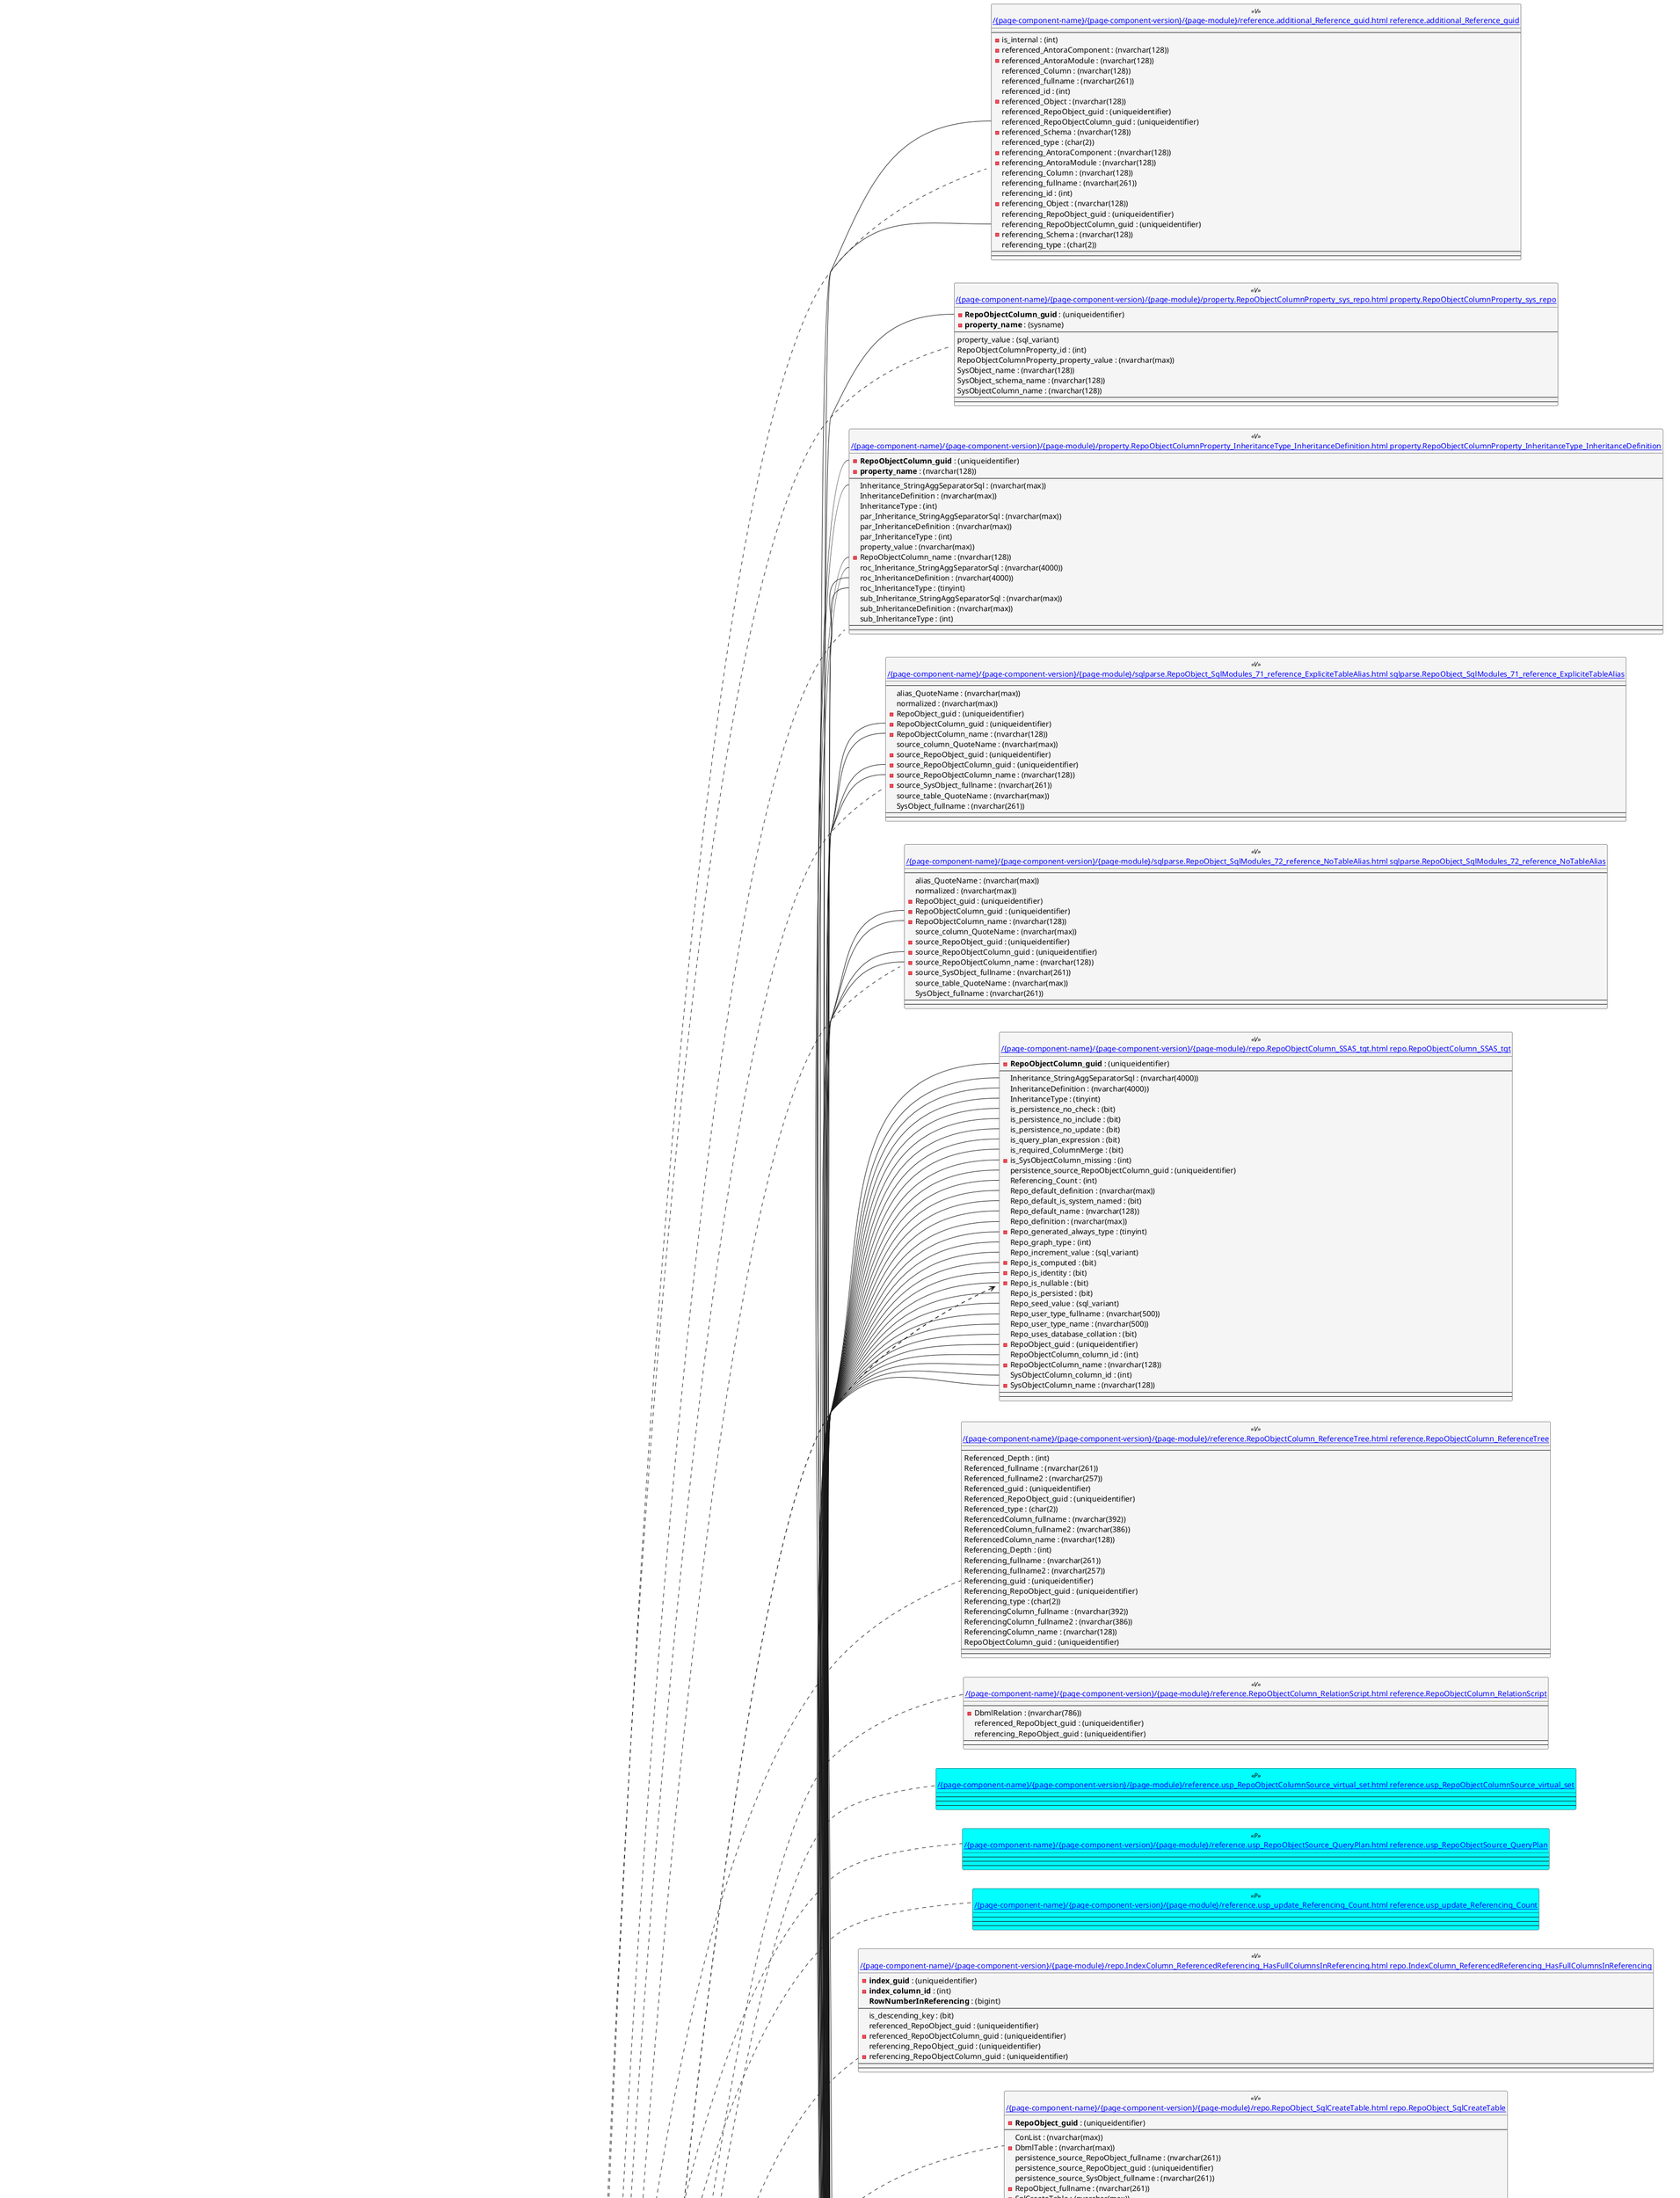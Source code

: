 @startuml
left to right direction
'top to bottom direction
hide circle
'avoide "." issues:
set namespaceSeparator none


skinparam class {
  BackgroundColor White
  BackgroundColor<<FN>> Yellow
  BackgroundColor<<FS>> Yellow
  BackgroundColor<<FT>> LightGray
  BackgroundColor<<IF>> Yellow
  BackgroundColor<<IS>> Yellow
  BackgroundColor<<P>> Aqua
  BackgroundColor<<PC>> Aqua
  BackgroundColor<<SN>> Yellow
  BackgroundColor<<SO>> SlateBlue
  BackgroundColor<<TF>> LightGray
  BackgroundColor<<TR>> Tomato
  BackgroundColor<<U>> White
  BackgroundColor<<V>> WhiteSmoke
  BackgroundColor<<X>> Aqua
}


entity "[[{site-url}/{page-component-name}/{page-component-version}/{page-module}/property.ExtendedProperty_Repo2Sys_level2_RepoObjectColumn.html property.ExtendedProperty_Repo2Sys_level2_RepoObjectColumn]]" as property.ExtendedProperty_Repo2Sys_level2_RepoObjectColumn << V >> {
  - **level0type** : (nvarchar(6))
  - **level0name** : (nvarchar(128))
  **level1type** : (varchar(9))
  - **level1name** : (nvarchar(128))
  - **level2type** : (nvarchar(6))
  - **level2name** : (nvarchar(128))
  - **property_name** : (nvarchar(128))
  --
  - parent_RepoObject_guid : (uniqueidentifier)
  - parent_RepoObject_type : (char(2))
  property_value : (nvarchar(4000))
  Repo_user_type_fullname : (nvarchar(128))
  - RepoObjectColumn_guid : (uniqueidentifier)
  --
  --
}

entity "[[{site-url}/{page-component-name}/{page-component-version}/{page-module}/property.RepoObjectColumnProperty_InheritanceType_InheritanceDefinition.html property.RepoObjectColumnProperty_InheritanceType_InheritanceDefinition]]" as property.RepoObjectColumnProperty_InheritanceType_InheritanceDefinition << V >> {
  - **RepoObjectColumn_guid** : (uniqueidentifier)
  - **property_name** : (nvarchar(128))
  --
  Inheritance_StringAggSeparatorSql : (nvarchar(max))
  InheritanceDefinition : (nvarchar(max))
  InheritanceType : (int)
  par_Inheritance_StringAggSeparatorSql : (nvarchar(max))
  par_InheritanceDefinition : (nvarchar(max))
  par_InheritanceType : (int)
  property_value : (nvarchar(max))
  - RepoObjectColumn_name : (nvarchar(128))
  roc_Inheritance_StringAggSeparatorSql : (nvarchar(4000))
  roc_InheritanceDefinition : (nvarchar(4000))
  roc_InheritanceType : (tinyint)
  sub_Inheritance_StringAggSeparatorSql : (nvarchar(max))
  sub_InheritanceDefinition : (nvarchar(max))
  sub_InheritanceType : (int)
  --
  --
}

entity "[[{site-url}/{page-component-name}/{page-component-version}/{page-module}/property.RepoObjectColumnProperty_sys_repo.html property.RepoObjectColumnProperty_sys_repo]]" as property.RepoObjectColumnProperty_sys_repo << V >> {
  - **RepoObjectColumn_guid** : (uniqueidentifier)
  - **property_name** : (sysname)
  --
  property_value : (sql_variant)
  RepoObjectColumnProperty_id : (int)
  RepoObjectColumnProperty_property_value : (nvarchar(max))
  SysObject_name : (nvarchar(128))
  SysObject_schema_name : (nvarchar(128))
  SysObjectColumn_name : (nvarchar(128))
  --
  --
}

entity "[[{site-url}/{page-component-name}/{page-component-version}/{page-module}/property.usp_RepoObjectColumnProperty_set.html property.usp_RepoObjectColumnProperty_set]]" as property.usp_RepoObjectColumnProperty_set << P >> {
  --
  --
  --
}

entity "[[{site-url}/{page-component-name}/{page-component-version}/{page-module}/reference.additional_Reference_guid.html reference.additional_Reference_guid]]" as reference.additional_Reference_guid << V >> {
  --
  - is_internal : (int)
  - referenced_AntoraComponent : (nvarchar(128))
  - referenced_AntoraModule : (nvarchar(128))
  referenced_Column : (nvarchar(128))
  referenced_fullname : (nvarchar(261))
  referenced_id : (int)
  - referenced_Object : (nvarchar(128))
  referenced_RepoObject_guid : (uniqueidentifier)
  referenced_RepoObjectColumn_guid : (uniqueidentifier)
  - referenced_Schema : (nvarchar(128))
  referenced_type : (char(2))
  - referencing_AntoraComponent : (nvarchar(128))
  - referencing_AntoraModule : (nvarchar(128))
  referencing_Column : (nvarchar(128))
  referencing_fullname : (nvarchar(261))
  referencing_id : (int)
  - referencing_Object : (nvarchar(128))
  referencing_RepoObject_guid : (uniqueidentifier)
  referencing_RepoObjectColumn_guid : (uniqueidentifier)
  - referencing_Schema : (nvarchar(128))
  referencing_type : (char(2))
  --
  --
}

entity "[[{site-url}/{page-component-name}/{page-component-version}/{page-module}/reference.RepoObjectColumn_reference_Persistence.html reference.RepoObjectColumn_reference_Persistence]]" as reference.RepoObjectColumn_reference_Persistence << V >> {
  **referencing_id** : (int)
  **referencing_minor_id** : (int)
  **referenced_id** : (int)
  **referenced_minor_id** : (int)
  --
  definition : (nvarchar(max))
  - InformationSource : (varchar(27))
  is_computed : (bit)
  is_referenced_object : (bit)
  is_referencing_object_equal_referenced_object : (bit)
  - referenced_column_name : (nvarchar(128))
  - referenced_entity_name : (nvarchar(128))
  referenced_node_id : (bigint)
  referenced_RepoObject_guid : (uniqueidentifier)
  - referenced_RepoObjectColumn_guid : (uniqueidentifier)
  - referenced_schema_name : (nvarchar(128))
  referenced_type : (char(2))
  - referencing_column_name : (nvarchar(128))
  - referencing_entity_name : (nvarchar(128))
  referencing_node_id : (bigint)
  - referencing_RepoObject_guid : (uniqueidentifier)
  - referencing_RepoObjectColumn_guid : (uniqueidentifier)
  - referencing_schema_name : (nvarchar(128))
  referencing_type : (char(2))
  --
  --
}

entity "[[{site-url}/{page-component-name}/{page-component-version}/{page-module}/reference.RepoObjectColumn_reference_SqlModules.html reference.RepoObjectColumn_reference_SqlModules]]" as reference.RepoObjectColumn_reference_SqlModules << V >> {
  **referencing_id** : (int)
  **referencing_minor_id** : (int)
  **referenced_id** : (int)
  **referenced_minor_id** : (int)
  --
  definition : (nvarchar(max))
  - InformationSource : (varchar(27))
  is_computed : (bit)
  is_referenced_object : (bit)
  is_referencing_object_equal_referenced_object : (bit)
  - referenced_column_name : (nvarchar(128))
  - referenced_entity_name : (nvarchar(128))
  referenced_node_id : (bigint)
  - referenced_RepoObject_guid : (uniqueidentifier)
  - referenced_RepoObjectColumn_guid : (uniqueidentifier)
  - referenced_schema_name : (nvarchar(128))
  referenced_type : (char(2))
  - referencing_column_name : (nvarchar(128))
  - referencing_entity_name : (nvarchar(128))
  referencing_node_id : (bigint)
  - referencing_RepoObject_guid : (uniqueidentifier)
  - referencing_RepoObjectColumn_guid : (uniqueidentifier)
  - referencing_schema_name : (nvarchar(128))
  referencing_type : (char(2))
  SysObject_fullname : (nvarchar(261))
  --
  --
}

entity "[[{site-url}/{page-component-name}/{page-component-version}/{page-module}/reference.RepoObjectColumn_ReferenceTree.html reference.RepoObjectColumn_ReferenceTree]]" as reference.RepoObjectColumn_ReferenceTree << V >> {
  --
  Referenced_Depth : (int)
  Referenced_fullname : (nvarchar(261))
  Referenced_fullname2 : (nvarchar(257))
  Referenced_guid : (uniqueidentifier)
  Referenced_RepoObject_guid : (uniqueidentifier)
  Referenced_type : (char(2))
  ReferencedColumn_fullname : (nvarchar(392))
  ReferencedColumn_fullname2 : (nvarchar(386))
  ReferencedColumn_name : (nvarchar(128))
  Referencing_Depth : (int)
  Referencing_fullname : (nvarchar(261))
  Referencing_fullname2 : (nvarchar(257))
  Referencing_guid : (uniqueidentifier)
  Referencing_RepoObject_guid : (uniqueidentifier)
  Referencing_type : (char(2))
  ReferencingColumn_fullname : (nvarchar(392))
  ReferencingColumn_fullname2 : (nvarchar(386))
  ReferencingColumn_name : (nvarchar(128))
  RepoObjectColumn_guid : (uniqueidentifier)
  --
  --
}

entity "[[{site-url}/{page-component-name}/{page-component-version}/{page-module}/reference.RepoObjectColumn_RelationScript.html reference.RepoObjectColumn_RelationScript]]" as reference.RepoObjectColumn_RelationScript << V >> {
  --
  - DbmlRelation : (nvarchar(786))
  referenced_RepoObject_guid : (uniqueidentifier)
  referencing_RepoObject_guid : (uniqueidentifier)
  --
  --
}

entity "[[{site-url}/{page-component-name}/{page-component-version}/{page-module}/reference.usp_RepoObjectColumnSource_virtual_set.html reference.usp_RepoObjectColumnSource_virtual_set]]" as reference.usp_RepoObjectColumnSource_virtual_set << P >> {
  --
  --
  --
}

entity "[[{site-url}/{page-component-name}/{page-component-version}/{page-module}/reference.usp_RepoObjectSource_QueryPlan.html reference.usp_RepoObjectSource_QueryPlan]]" as reference.usp_RepoObjectSource_QueryPlan << P >> {
  --
  --
  --
}

entity "[[{site-url}/{page-component-name}/{page-component-version}/{page-module}/reference.usp_update_Referencing_Count.html reference.usp_update_Referencing_Count]]" as reference.usp_update_Referencing_Count << P >> {
  --
  --
  --
}

entity "[[{site-url}/{page-component-name}/{page-component-version}/{page-module}/repo.check_IndexColumn_virtual_referenced_setpoint.html repo.check_IndexColumn_virtual_referenced_setpoint]]" as repo.check_IndexColumn_virtual_referenced_setpoint << V >> {
  - **index_guid** : (uniqueidentifier)
  - **index_column_id** : (int)
  --
  referenced_index_guid : (uniqueidentifier)
  referenced_RepoObject_guid : (uniqueidentifier)
  referenced_RepoObjectColumn_guid : (uniqueidentifier)
  referencing_RepoObject_guid : (uniqueidentifier)
  referencing_RepoObjectColumn_guid : (uniqueidentifier)
  RepoObject_guid_s : (uniqueidentifier)
  RepoObject_guid_t : (uniqueidentifier)
  RepoObjectColumn_guid_t : (uniqueidentifier)
  SysObject_fullname_s : (nvarchar(261))
  SysObject_fullname_t : (nvarchar(261))
  SysObjectColumn_name_s : (nvarchar(128))
  SysObjectColumn_name_t : (nvarchar(128))
  --
  --
}

entity "[[{site-url}/{page-component-name}/{page-component-version}/{page-module}/repo.IndexColumn_ReferencedReferencing_HasFullColumnsInReferencing.html repo.IndexColumn_ReferencedReferencing_HasFullColumnsInReferencing]]" as repo.IndexColumn_ReferencedReferencing_HasFullColumnsInReferencing << V >> {
  - **index_guid** : (uniqueidentifier)
  - **index_column_id** : (int)
  **RowNumberInReferencing** : (bigint)
  --
  is_descending_key : (bit)
  referenced_RepoObject_guid : (uniqueidentifier)
  - referenced_RepoObjectColumn_guid : (uniqueidentifier)
  referencing_RepoObject_guid : (uniqueidentifier)
  - referencing_RepoObjectColumn_guid : (uniqueidentifier)
  --
  --
}

entity "[[{site-url}/{page-component-name}/{page-component-version}/{page-module}/repo.IndexColumn_ReferencedReferencing_HasFullColumnsInReferencing_check.html repo.IndexColumn_ReferencedReferencing_HasFullColumnsInReferencing_check]]" as repo.IndexColumn_ReferencedReferencing_HasFullColumnsInReferencing_check << V >> {
  --
  - index_column_id : (int)
  index_guid : (uniqueidentifier)
  IndexPatternColumnDatatype : (nvarchar(4000))
  IndexPatternColumnName : (nvarchar(4000))
  IndexSemanticGroup : (nvarchar(512))
  is_descending_key : (bit)
  referenced_RepoObject_fullname : (nvarchar(261))
  referenced_RepoObject_guid : (uniqueidentifier)
  referenced_RepoObjectColumn_guid : (uniqueidentifier)
  referenced_RepoObjectColumn_name : (nvarchar(128))
  referencing_RepoObject_fullname : (nvarchar(261))
  referencing_RepoObject_guid : (uniqueidentifier)
  referencing_RepoObjectColumn_guid : (uniqueidentifier)
  referencing_RepoObjectColumn_name : (nvarchar(128))
  RowNumberInReferencing : (bigint)
  --
  --
}

entity "[[{site-url}/{page-component-name}/{page-component-version}/{page-module}/repo.IndexColumn_ssas_gross.html repo.IndexColumn_ssas_gross]]" as repo.IndexColumn_ssas_gross << V >> {
  --
  column_user_type_fullname : (nvarchar(128))
  - index_column_id : (int)
  - index_guid : (uniqueidentifier)
  - index_name : (nvarchar(450))
  is_descending_key : (bit)
  - is_index_primary_key : (bit)
  is_index_real : (bit)
  - is_index_unique : (bit)
  - Object_column_name : (nvarchar(128))
  parent_Object_fullname : (nvarchar(261))
  parent_Object_name : (nvarchar(128))
  - parent_RepoObject_guid : (uniqueidentifier)
  parent_schema_name : (nvarchar(128))
  - RepoObjectColumn_guid : (uniqueidentifier)
  --
  --
}

entity "[[{site-url}/{page-component-name}/{page-component-version}/{page-module}/repo.IndexColumn_virtual_gross.html repo.IndexColumn_virtual_gross]]" as repo.IndexColumn_virtual_gross << V >> {
  - **index_column_id** : (int)
  --
  column_user_type_fullname : (nvarchar(128))
  - index_guid : (uniqueidentifier)
  index_name : (nvarchar(128))
  - is_descending_key : (bit)
  - is_index_primary_key : (bit)
  is_index_real : (bit)
  - is_index_unique : (bit)
  - Object_column_name : (nvarchar(128))
  parent_Object_fullname : (nvarchar(261))
  parent_Object_name : (nvarchar(128))
  - parent_RepoObject_guid : (uniqueidentifier)
  parent_schema_name : (nvarchar(128))
  - RepoObjectColumn_guid : (uniqueidentifier)
  --
  --
}

entity "[[{site-url}/{page-component-name}/{page-component-version}/{page-module}/repo.RepoObject_persistence_column.html repo.RepoObject_persistence_column]]" as repo.RepoObject_persistence_column << V >> {
  - **target_RepoObject_guid** : (uniqueidentifier)
  **RepoObjectColumn_guid_s** : (uniqueidentifier)
  --
  - has_history : (bit)
  - has_history_columns : (bit)
  history_schema_name : (nvarchar(128))
  history_table_name : (nvarchar(128))
  is_persistence : (bit)
  - is_persistence_check_for_empty_source : (bit)
  - is_persistence_delete_changed : (bit)
  - is_persistence_delete_missing : (bit)
  - is_persistence_insert : (bit)
  - is_persistence_truncate : (bit)
  - is_persistence_update_changed : (bit)
  is_repo_managed_t : (bit)
  - RepoObject_name_t : (nvarchar(128))
  - RepoObject_schema_name_t : (nvarchar(128))
  - RepoObject_type_t : (char(2))
  RepoObjectColumn_name_t : (nvarchar(128))
  source_RepoObject_guid : (uniqueidentifier)
  SysObject_name_s : (nvarchar(128))
  SysObject_schema_name_s : (nvarchar(128))
  SysObject_type_s : (char(2))
  SysObjectColumn_name_s : (nvarchar(128))
  --
  --
}

entity "[[{site-url}/{page-component-name}/{page-component-version}/{page-module}/repo.RepoObject_SqlCreateTable.html repo.RepoObject_SqlCreateTable]]" as repo.RepoObject_SqlCreateTable << V >> {
  - **RepoObject_guid** : (uniqueidentifier)
  --
  ConList : (nvarchar(max))
  - DbmlTable : (nvarchar(max))
  persistence_source_RepoObject_fullname : (nvarchar(261))
  persistence_source_RepoObject_guid : (uniqueidentifier)
  persistence_source_SysObject_fullname : (nvarchar(261))
  - RepoObject_fullname : (nvarchar(261))
  - SqlCreateTable : (nvarchar(max))
  --
  --
}

entity "[[{site-url}/{page-component-name}/{page-component-version}/{page-module}/repo.RepoObjectColumn.html repo.RepoObjectColumn]]" as repo.RepoObjectColumn << U >> {
  - **RepoObjectColumn_guid** : (uniqueidentifier)
  --
  Inheritance_StringAggSeparatorSql : (nvarchar(4000))
  InheritanceDefinition : (nvarchar(4000))
  InheritanceType : (tinyint)
  is_persistence_no_check : (bit)
  is_persistence_no_include : (bit)
  is_persistence_no_update : (bit)
  is_query_plan_expression : (bit)
  is_required_ColumnMerge : (bit)
  is_SysObjectColumn_missing : (bit)
  persistence_source_RepoObjectColumn_guid : (uniqueidentifier)
  Referencing_Count : (int)
  Repo_default_definition : (nvarchar(max))
  Repo_default_is_system_named : (bit)
  Repo_default_name : (nvarchar(128))
  Repo_definition : (nvarchar(max))
  - Repo_generated_always_type : (tinyint)
  Repo_graph_type : (int)
  Repo_increment_value : (sql_variant)
  - Repo_is_computed : (bit)
  - Repo_is_identity : (bit)
  Repo_is_nullable : (bit)
  Repo_is_persisted : (bit)
  Repo_seed_value : (sql_variant)
  Repo_user_type_fullname : (nvarchar(128))
  Repo_user_type_name : (nvarchar(128))
  Repo_uses_database_collation : (bit)
  - RepoObject_guid : (uniqueidentifier)
  RepoObjectColumn_column_id : (int)
  - RepoObjectColumn_name : (nvarchar(128))
  SysObjectColumn_column_id : (int)
  - SysObjectColumn_name : (nvarchar(128))
  # Column_name : (nvarchar(128))
  ~ has_different_sys_names : (bit)
  # is_RepoObjectColumn_name_uniqueidentifier : (int)
  # is_SysObjectColumn_name_uniqueidentifier : (int)
  --
  --
}

entity "[[{site-url}/{page-component-name}/{page-component-version}/{page-module}/repo.RepoObjectColumn_gross.html repo.RepoObjectColumn_gross]]" as repo.RepoObjectColumn_gross << V >> {
  - **RepoObjectColumn_guid** : (uniqueidentifier)
  --
  - Column_name : (nvarchar(128))
  Description : (nvarchar(max))
  has_different_sys_names : (bit)
  has_get_referenced_issue : (bit)
  Inheritance_StringAggSeparatorSql : (nvarchar(4000))
  InheritanceDefinition : (nvarchar(4000))
  InheritanceType : (tinyint)
  is_persistence_no_check : (bit)
  is_persistence_no_include : (bit)
  is_persistence_no_update : (bit)
  is_query_plan_expression : (bit)
  is_repo_managed : (bit)
  - is_RepoObject_name_uniqueidentifier : (int)
  - is_RepoObjectColumn_name_uniqueidentifier : (int)
  is_required_ColumnMerge : (bit)
  - is_ssas : (bit)
  is_SysObject_missing : (bit)
  - is_SysObject_name_uniqueidentifier : (int)
  is_SysObjectColumn_missing : (bit)
  - is_SysObjectColumn_name_uniqueidentifier : (int)
  - modify_dt : (datetime)
  node_id : (bigint)
  persistence_source_RepoObject_guid : (uniqueidentifier)
  persistence_source_RepoObjectColumn_guid : (uniqueidentifier)
  pk_index_guid : (uniqueidentifier)
  Property_ms_description : (nvarchar(4000))
  Referencing_Count : (int)
  Repo_default_definition : (nvarchar(max))
  Repo_default_is_system_named : (bit)
  Repo_default_name : (nvarchar(128))
  Repo_definition : (nvarchar(max))
  - Repo_generated_always_type : (tinyint)
  Repo_graph_type : (int)
  Repo_increment_value : (sql_variant)
  - Repo_is_computed : (bit)
  - Repo_is_identity : (bit)
  Repo_is_nullable : (bit)
  Repo_is_persisted : (bit)
  Repo_seed_value : (sql_variant)
  Repo_user_type_fullname : (nvarchar(128))
  Repo_user_type_name : (nvarchar(128))
  Repo_uses_database_collation : (bit)
  - RepoObject_fullname : (nvarchar(261))
  - RepoObject_fullname2 : (nvarchar(257))
  - RepoObject_guid : (uniqueidentifier)
  - RepoObject_name : (nvarchar(128))
  RepoObject_Referencing_Count : (int)
  - RepoObject_schema_name : (nvarchar(128))
  - RepoObject_type : (char(2))
  RepoObjectColumn_column_id : (int)
  - RepoObjectColumn_fullname : (nvarchar(520))
  - RepoObjectColumn_fullname2 : (nvarchar(386))
  - RepoObjectColumn_name : (nvarchar(128))
  - SysObject_fullname : (nvarchar(261))
  - SysObject_fullname2 : (nvarchar(257))
  SysObject_id : (int)
  SysObject_modify_date : (datetime)
  - SysObject_name : (nvarchar(128))
  - SysObject_parent_object_id : (int)
  - SysObject_schema_name : (nvarchar(128))
  SysObject_type : (char(2))
  SysObjectColumn_column_id : (int)
  - SysObjectColumn_name : (nvarchar(128))
  tabcol_Description : (nvarchar(max))
  tabcol_DisplayFolder : (nvarchar(500))
  tabcol_Expression : (nvarchar(max))
  tabcol_FormatString : (nvarchar(500))
  - tabcol_IsHidden : (bit)
  - tabcol_IsKey : (bit)
  - tabcol_IsUnique : (bit)
  tabcol_SummarizeBy : (nvarchar(500))
  tabcol_Type : (nvarchar(500))
  --
  --
}

entity "[[{site-url}/{page-component-name}/{page-component-version}/{page-module}/repo.RepoObjectColumn_gross2.html repo.RepoObjectColumn_gross2]]" as repo.RepoObjectColumn_gross2 << V >> {
  --
  AntoraReferencedColumnList : (nvarchar(max))
  AntoraReferencingColumnList : (nvarchar(max))
  - Column_name : (nvarchar(128))
  Description : (nvarchar(max))
  has_different_sys_names : (bit)
  has_get_referenced_issue : (bit)
  index_column_id : (int)
  index_name : (nvarchar(450))
  Inheritance_StringAggSeparatorSql : (nvarchar(4000))
  InheritanceDefinition : (nvarchar(4000))
  InheritanceType : (tinyint)
  is_index_primary_key : (bit)
  is_persistence_no_check : (bit)
  is_persistence_no_include : (bit)
  is_persistence_no_update : (bit)
  is_query_plan_expression : (bit)
  is_repo_managed : (bit)
  - is_RepoObject_name_uniqueidentifier : (int)
  - is_RepoObjectColumn_name_uniqueidentifier : (int)
  is_required_ColumnMerge : (bit)
  - is_ssas : (bit)
  is_SysObject_missing : (bit)
  - is_SysObject_name_uniqueidentifier : (int)
  is_SysObjectColumn_missing : (bit)
  - is_SysObjectColumn_name_uniqueidentifier : (int)
  isAnyIndexColumn : (int)
  - modify_dt : (datetime)
  node_id : (bigint)
  persistence_source_RepoObject_guid : (uniqueidentifier)
  persistence_source_RepoObject_guid_via_Column : (uniqueidentifier)
  persistence_source_RepoObjectColumn_guid : (uniqueidentifier)
  pk_index_guid : (uniqueidentifier)
  Property_ms_description : (nvarchar(4000))
  Referencing_Count : (int)
  Repo_default_definition : (nvarchar(max))
  Repo_default_is_system_named : (bit)
  Repo_default_name : (nvarchar(128))
  Repo_definition : (nvarchar(max))
  - Repo_generated_always_type : (tinyint)
  Repo_graph_type : (int)
  Repo_increment_value : (sql_variant)
  - Repo_is_computed : (bit)
  - Repo_is_identity : (bit)
  Repo_is_nullable : (bit)
  Repo_is_persisted : (bit)
  Repo_seed_value : (sql_variant)
  Repo_user_type_fullname : (nvarchar(128))
  Repo_user_type_name : (nvarchar(128))
  Repo_uses_database_collation : (bit)
  - RepoObject_fullname : (nvarchar(261))
  - RepoObject_fullname2 : (nvarchar(257))
  - RepoObject_guid : (uniqueidentifier)
  - RepoObject_name : (nvarchar(128))
  RepoObject_Referencing_Count : (int)
  - RepoObject_schema_name : (nvarchar(128))
  - RepoObject_type : (char(2))
  RepoObjectColumn_column_id : (int)
  - RepoObjectColumn_fullname : (nvarchar(520))
  - RepoObjectColumn_fullname2 : (nvarchar(386))
  - RepoObjectColumn_guid : (uniqueidentifier)
  - RepoObjectColumn_name : (nvarchar(128))
  - SysObject_fullname : (nvarchar(261))
  - SysObject_fullname2 : (nvarchar(257))
  SysObject_id : (int)
  SysObject_modify_date : (datetime)
  - SysObject_name : (nvarchar(128))
  - SysObject_parent_object_id : (int)
  - SysObject_schema_name : (nvarchar(128))
  SysObject_type : (char(2))
  SysObjectColumn_column_id : (int)
  - SysObjectColumn_name : (nvarchar(128))
  tabcol_Description : (nvarchar(max))
  tabcol_DisplayFolder : (nvarchar(500))
  tabcol_Expression : (nvarchar(max))
  tabcol_FormatString : (nvarchar(500))
  - tabcol_IsHidden : (bit)
  - tabcol_IsKey : (bit)
  - tabcol_IsUnique : (bit)
  tabcol_SummarizeBy : (nvarchar(500))
  tabcol_Type : (nvarchar(500))
  --
  --
}

entity "[[{site-url}/{page-component-name}/{page-component-version}/{page-module}/repo.RepoObjectColumn_MissingSource_TypeV.html repo.RepoObjectColumn_MissingSource_TypeV]]" as repo.RepoObjectColumn_MissingSource_TypeV << V >> {
  - **RepoObjectColumn_guid** : (uniqueidentifier)
  --
  has_different_sys_names : (bit)
  is_query_plan_expression : (bit)
  - is_RepoObjectColumn_name_uniqueidentifier : (int)
  is_SysObjectColumn_missing : (bit)
  - is_SysObjectColumn_name_uniqueidentifier : (int)
  persistence_source_RepoObjectColumn_guid : (uniqueidentifier)
  Referencing_Count : (int)
  Repo_default_definition : (nvarchar(max))
  Repo_default_is_system_named : (bit)
  Repo_default_name : (nvarchar(128))
  Repo_definition : (nvarchar(max))
  - Repo_generated_always_type : (tinyint)
  Repo_graph_type : (int)
  Repo_increment_value : (sql_variant)
  - Repo_is_computed : (bit)
  - Repo_is_identity : (bit)
  Repo_is_nullable : (bit)
  Repo_is_persisted : (bit)
  Repo_seed_value : (sql_variant)
  Repo_user_type_fullname : (nvarchar(128))
  Repo_user_type_name : (nvarchar(128))
  Repo_uses_database_collation : (bit)
  - RepoObject_fullname : (nvarchar(261))
  - RepoObject_guid : (uniqueidentifier)
  - RepoObjectColumn_name : (nvarchar(128))
  - SysObject_fullname : (nvarchar(261))
  SysObjectColumn_column_id : (int)
  - SysObjectColumn_name : (nvarchar(128))
  --
  --
}

entity "[[{site-url}/{page-component-name}/{page-component-version}/{page-module}/repo.RepoObjectColumn_RequiredRepoObjectColumnMerge.html repo.RepoObjectColumn_RequiredRepoObjectColumnMerge]]" as repo.RepoObjectColumn_RequiredRepoObjectColumnMerge << V >> {
  --
  - is_RepoObjectColumn_name_uniqueidentifier : (int)
  - is_SysObjectColumn_name_uniqueidentifier : (int)
  persistence_source_RepoObjectColumn_guid : (uniqueidentifier)
  - RepoObject_guid : (uniqueidentifier)
  - RepoObjectColumn_guid : (uniqueidentifier)
  - RepoObjectColumn_name : (nvarchar(128))
  roc2_persistence_source_RepoObjectColumn_guid : (uniqueidentifier)
  - roc2_RepoObjectColumn_guid : (uniqueidentifier)
  - roc2_RepoObjectColumn_name : (nvarchar(128))
  - roc2_SysObjectColumn_name : (nvarchar(128))
  - SysObjectColumn_name : (nvarchar(128))
  --
  --
}

entity "[[{site-url}/{page-component-name}/{page-component-version}/{page-module}/repo.RepoObjectColumn_SSAS_tgt.html repo.RepoObjectColumn_SSAS_tgt]]" as repo.RepoObjectColumn_SSAS_tgt << V >> {
  - **RepoObjectColumn_guid** : (uniqueidentifier)
  --
  Inheritance_StringAggSeparatorSql : (nvarchar(4000))
  InheritanceDefinition : (nvarchar(4000))
  InheritanceType : (tinyint)
  is_persistence_no_check : (bit)
  is_persistence_no_include : (bit)
  is_persistence_no_update : (bit)
  is_query_plan_expression : (bit)
  is_required_ColumnMerge : (bit)
  - is_SysObjectColumn_missing : (int)
  persistence_source_RepoObjectColumn_guid : (uniqueidentifier)
  Referencing_Count : (int)
  Repo_default_definition : (nvarchar(max))
  Repo_default_is_system_named : (bit)
  Repo_default_name : (nvarchar(128))
  Repo_definition : (nvarchar(max))
  - Repo_generated_always_type : (tinyint)
  Repo_graph_type : (int)
  Repo_increment_value : (sql_variant)
  - Repo_is_computed : (bit)
  - Repo_is_identity : (bit)
  - Repo_is_nullable : (bit)
  Repo_is_persisted : (bit)
  Repo_seed_value : (sql_variant)
  Repo_user_type_fullname : (nvarchar(500))
  Repo_user_type_name : (nvarchar(500))
  Repo_uses_database_collation : (bit)
  - RepoObject_guid : (uniqueidentifier)
  RepoObjectColumn_column_id : (int)
  - RepoObjectColumn_name : (nvarchar(128))
  SysObjectColumn_column_id : (int)
  - SysObjectColumn_name : (nvarchar(128))
  --
  --
}

entity "[[{site-url}/{page-component-name}/{page-component-version}/{page-module}/repo.SysColumn_RepoObjectColumn_via_guid.html repo.SysColumn_RepoObjectColumn_via_guid]]" as repo.SysColumn_RepoObjectColumn_via_guid << V >> {
  --
  default_definition : (nvarchar(max))
  default_is_system_named : (bit)
  default_name : (sysname)
  definition : (nvarchar(max))
  generated_always_type : (tinyint)
  graph_type : (int)
  has_different_sys_names : (bit)
  increment_value : (sql_variant)
  - is_computed : (bit)
  - is_identity : (bit)
  is_nullable : (bit)
  is_persisted : (bit)
  is_query_plan_expression : (bit)
  is_repo_managed : (bit)
  is_RepoObjectColumn_name_uniqueidentifier : (int)
  is_SysObjectColumn_missing : (bit)
  is_SysObjectColumn_name_uniqueidentifier : (int)
  persistence_source_RepoObjectColumn_guid : (uniqueidentifier)
  Referencing_Count : (int)
  Repo_default_definition : (nvarchar(max))
  Repo_default_is_system_named : (bit)
  Repo_default_name : (nvarchar(128))
  Repo_definition : (nvarchar(max))
  Repo_generated_always_type : (tinyint)
  Repo_graph_type : (int)
  Repo_increment_value : (sql_variant)
  Repo_is_computed : (bit)
  Repo_is_identity : (bit)
  Repo_is_nullable : (bit)
  Repo_is_persisted : (bit)
  Repo_seed_value : (sql_variant)
  Repo_user_type_fullname : (nvarchar(128))
  Repo_user_type_name : (nvarchar(128))
  Repo_uses_database_collation : (bit)
  RepoObject_fullname : (nvarchar(261))
  RepoObject_guid : (uniqueidentifier)
  RepoObjectColumn_guid : (uniqueidentifier)
  RepoObjectColumn_name : (nvarchar(128))
  RowNumberOverName : (bigint)
  seed_value : (sql_variant)
  - SysObject_column_id : (int)
  SysObject_column_name : (sysname)
  SysObject_fullname : (nvarchar(261))
  - SysObject_id : (int)
  SysObject_name : (nvarchar(128))
  SysObject_RepoObject_guid : (uniqueidentifier)
  SysObject_RepoObjectColumn_guid : (uniqueidentifier)
  SysObject_schema_name : (nvarchar(128))
  SysObject_type : (char(2))
  SysObjectColumn_column_id : (int)
  SysObjectColumn_name : (nvarchar(128))
  user_type_fullname : (nvarchar(182))
  user_type_name : (sysname)
  uses_database_collation : (bit)
  --
  --
}

entity "[[{site-url}/{page-component-name}/{page-component-version}/{page-module}/repo.SysColumn_RepoObjectColumn_via_name.html repo.SysColumn_RepoObjectColumn_via_name]]" as repo.SysColumn_RepoObjectColumn_via_name << V >> {
  --
  default_definition : (nvarchar(max))
  default_is_system_named : (bit)
  default_name : (sysname)
  definition : (nvarchar(max))
  generated_always_type : (tinyint)
  graph_type : (int)
  has_different_sys_names : (bit)
  increment_value : (sql_variant)
  - is_computed : (bit)
  - is_identity : (bit)
  is_nullable : (bit)
  is_persisted : (bit)
  is_query_plan_expression : (bit)
  is_repo_managed : (bit)
  is_RepoObjectColumn_name_uniqueidentifier : (int)
  is_SysObjectColumn_missing : (bit)
  is_SysObjectColumn_name_uniqueidentifier : (int)
  persistence_source_RepoObjectColumn_guid : (uniqueidentifier)
  Referencing_Count : (int)
  Repo_default_definition : (nvarchar(max))
  Repo_default_is_system_named : (bit)
  Repo_default_name : (nvarchar(128))
  Repo_definition : (nvarchar(max))
  Repo_generated_always_type : (tinyint)
  Repo_graph_type : (int)
  Repo_increment_value : (sql_variant)
  Repo_is_computed : (bit)
  Repo_is_identity : (bit)
  Repo_is_nullable : (bit)
  Repo_is_persisted : (bit)
  Repo_seed_value : (sql_variant)
  Repo_user_type_fullname : (nvarchar(128))
  Repo_user_type_name : (nvarchar(128))
  Repo_uses_database_collation : (bit)
  RepoObject_fullname : (nvarchar(261))
  RepoObject_guid : (uniqueidentifier)
  RepoObjectColumn_guid : (uniqueidentifier)
  RepoObjectColumn_name : (nvarchar(128))
  RowNumberOverName : (bigint)
  seed_value : (sql_variant)
  - SysObject_column_id : (int)
  SysObject_column_name : (sysname)
  SysObject_fullname : (nvarchar(261))
  - SysObject_id : (int)
  SysObject_name : (nvarchar(128))
  SysObject_RepoObject_guid : (uniqueidentifier)
  SysObject_RepoObjectColumn_guid : (uniqueidentifier)
  SysObject_schema_name : (nvarchar(128))
  SysObject_type : (char(2))
  SysObjectColumn_column_id : (int)
  SysObjectColumn_name : (nvarchar(128))
  user_type_fullname : (nvarchar(182))
  user_type_name : (sysname)
  uses_database_collation : (bit)
  --
  --
}

entity "[[{site-url}/{page-component-name}/{page-component-version}/{page-module}/repo.usp_Index_virtual_set.html repo.usp_Index_virtual_set]]" as repo.usp_Index_virtual_set << P >> {
  --
  --
  --
}

entity "[[{site-url}/{page-component-name}/{page-component-version}/{page-module}/repo.usp_sync_guid_RepoObjectColumn.html repo.usp_sync_guid_RepoObjectColumn]]" as repo.usp_sync_guid_RepoObjectColumn << P >> {
  --
  --
  --
}

entity "[[{site-url}/{page-component-name}/{page-component-version}/{page-module}/repo.usp_update_Referencing_Count.html repo.usp_update_Referencing_Count]]" as repo.usp_update_Referencing_Count << P >> {
  --
  --
  --
}

entity "[[{site-url}/{page-component-name}/{page-component-version}/{page-module}/sqlparse.RepoObject_SqlModules_71_reference_ExpliciteTableAlias.html sqlparse.RepoObject_SqlModules_71_reference_ExpliciteTableAlias]]" as sqlparse.RepoObject_SqlModules_71_reference_ExpliciteTableAlias << V >> {
  --
  alias_QuoteName : (nvarchar(max))
  normalized : (nvarchar(max))
  - RepoObject_guid : (uniqueidentifier)
  - RepoObjectColumn_guid : (uniqueidentifier)
  - RepoObjectColumn_name : (nvarchar(128))
  source_column_QuoteName : (nvarchar(max))
  - source_RepoObject_guid : (uniqueidentifier)
  - source_RepoObjectColumn_guid : (uniqueidentifier)
  - source_RepoObjectColumn_name : (nvarchar(128))
  - source_SysObject_fullname : (nvarchar(261))
  source_table_QuoteName : (nvarchar(max))
  SysObject_fullname : (nvarchar(261))
  --
  --
}

entity "[[{site-url}/{page-component-name}/{page-component-version}/{page-module}/sqlparse.RepoObject_SqlModules_72_reference_NoTableAlias.html sqlparse.RepoObject_SqlModules_72_reference_NoTableAlias]]" as sqlparse.RepoObject_SqlModules_72_reference_NoTableAlias << V >> {
  --
  alias_QuoteName : (nvarchar(max))
  normalized : (nvarchar(max))
  - RepoObject_guid : (uniqueidentifier)
  - RepoObjectColumn_guid : (uniqueidentifier)
  - RepoObjectColumn_name : (nvarchar(128))
  source_column_QuoteName : (nvarchar(max))
  - source_RepoObject_guid : (uniqueidentifier)
  - source_RepoObjectColumn_guid : (uniqueidentifier)
  - source_RepoObjectColumn_name : (nvarchar(128))
  - source_SysObject_fullname : (nvarchar(261))
  source_table_QuoteName : (nvarchar(max))
  SysObject_fullname : (nvarchar(261))
  --
  --
}

repo.RepoObjectColumn <.. reference.RepoObjectColumn_reference_Persistence
repo.RepoObjectColumn <.. repo.IndexColumn_virtual_gross
repo.RepoObjectColumn <.. property.RepoObjectColumnProperty_sys_repo
repo.RepoObjectColumn <.. repo.RepoObject_persistence_column
repo.RepoObjectColumn <.. repo.SysColumn_RepoObjectColumn_via_guid
repo.RepoObjectColumn <.. repo.SysColumn_RepoObjectColumn_via_name
repo.RepoObjectColumn <.. repo.RepoObjectColumn_gross
repo.RepoObjectColumn <.. repo.RepoObject_SqlCreateTable
repo.RepoObjectColumn <.. repo.IndexColumn_ReferencedReferencing_HasFullColumnsInReferencing
repo.RepoObjectColumn <.. repo.RepoObjectColumn_MissingSource_TypeV
repo.RepoObjectColumn <.. repo.check_IndexColumn_virtual_referenced_setpoint
repo.RepoObjectColumn <.. reference.usp_RepoObjectSource_QueryPlan
repo.RepoObjectColumn <.. reference.usp_update_Referencing_Count
repo.RepoObjectColumn <.. repo.IndexColumn_ssas_gross
repo.RepoObjectColumn <.. repo.RepoObjectColumn_gross2
repo.RepoObjectColumn <.. repo.usp_Index_virtual_set
repo.RepoObjectColumn <.. repo.usp_sync_guid_RepoObjectColumn
repo.RepoObjectColumn <.. sqlparse.RepoObject_SqlModules_71_reference_ExpliciteTableAlias
repo.RepoObjectColumn <.. sqlparse.RepoObject_SqlModules_72_reference_NoTableAlias
repo.RepoObjectColumn <.. reference.RepoObjectColumn_reference_SqlModules
repo.RepoObjectColumn <.. property.ExtendedProperty_Repo2Sys_level2_RepoObjectColumn
repo.RepoObjectColumn <.. property.RepoObjectColumnProperty_InheritanceType_InheritanceDefinition
repo.RepoObjectColumn <.. reference.RepoObjectColumn_RelationScript
repo.RepoObjectColumn <.. reference.RepoObjectColumn_ReferenceTree
repo.RepoObjectColumn <.. repo.RepoObjectColumn_RequiredRepoObjectColumnMerge
repo.RepoObjectColumn <.. property.usp_RepoObjectColumnProperty_set
repo.RepoObjectColumn <.. repo.usp_update_Referencing_Count
repo.RepoObjectColumn <.. reference.usp_RepoObjectColumnSource_virtual_set
repo.RepoObjectColumn <.. repo.IndexColumn_ReferencedReferencing_HasFullColumnsInReferencing_check
repo.RepoObjectColumn <.. reference.additional_Reference_guid
repo.RepoObjectColumn <.. repo.RepoObjectColumn_SSAS_tgt
repo.RepoObjectColumn_SSAS_tgt <.. repo.RepoObjectColumn
repo.RepoObjectColumn::Column_name <-- repo.RepoObjectColumn_gross::Column_name
repo.RepoObjectColumn::has_different_sys_names <-- repo.SysColumn_RepoObjectColumn_via_guid::has_different_sys_names
repo.RepoObjectColumn::has_different_sys_names <-- repo.SysColumn_RepoObjectColumn_via_name::has_different_sys_names
repo.RepoObjectColumn::has_different_sys_names <-- repo.RepoObjectColumn_gross::has_different_sys_names
repo.RepoObjectColumn::has_different_sys_names <-- repo.RepoObjectColumn_MissingSource_TypeV::has_different_sys_names
repo.RepoObjectColumn::Inheritance_StringAggSeparatorSql <-- repo.RepoObjectColumn_gross::Inheritance_StringAggSeparatorSql
repo.RepoObjectColumn::Inheritance_StringAggSeparatorSql <-- property.RepoObjectColumnProperty_InheritanceType_InheritanceDefinition::Inheritance_StringAggSeparatorSql
repo.RepoObjectColumn::Inheritance_StringAggSeparatorSql <-- property.RepoObjectColumnProperty_InheritanceType_InheritanceDefinition::roc_Inheritance_StringAggSeparatorSql
repo.RepoObjectColumn::Inheritance_StringAggSeparatorSql <-- repo.RepoObjectColumn_SSAS_tgt::Inheritance_StringAggSeparatorSql
repo.RepoObjectColumn::InheritanceDefinition <-- repo.RepoObjectColumn_gross::InheritanceDefinition
repo.RepoObjectColumn::InheritanceDefinition <-- property.RepoObjectColumnProperty_InheritanceType_InheritanceDefinition::roc_InheritanceDefinition
repo.RepoObjectColumn::InheritanceDefinition <-- repo.RepoObjectColumn_SSAS_tgt::InheritanceDefinition
repo.RepoObjectColumn::InheritanceType <-- repo.RepoObjectColumn_gross::InheritanceType
repo.RepoObjectColumn::InheritanceType <-- property.RepoObjectColumnProperty_InheritanceType_InheritanceDefinition::roc_InheritanceType
repo.RepoObjectColumn::InheritanceType <-- repo.RepoObjectColumn_SSAS_tgt::InheritanceType
repo.RepoObjectColumn::is_persistence_no_check <-- repo.RepoObjectColumn_gross::is_persistence_no_check
repo.RepoObjectColumn::is_persistence_no_check <-- repo.RepoObjectColumn_SSAS_tgt::is_persistence_no_check
repo.RepoObjectColumn::is_persistence_no_include <-- repo.RepoObjectColumn_gross::is_persistence_no_include
repo.RepoObjectColumn::is_persistence_no_include <-- repo.RepoObjectColumn_SSAS_tgt::is_persistence_no_include
repo.RepoObjectColumn::is_persistence_no_update <-- repo.RepoObjectColumn_gross::is_persistence_no_update
repo.RepoObjectColumn::is_persistence_no_update <-- repo.RepoObjectColumn_SSAS_tgt::is_persistence_no_update
repo.RepoObjectColumn::is_query_plan_expression <-- repo.SysColumn_RepoObjectColumn_via_guid::is_query_plan_expression
repo.RepoObjectColumn::is_query_plan_expression <-- repo.SysColumn_RepoObjectColumn_via_name::is_query_plan_expression
repo.RepoObjectColumn::is_query_plan_expression <-- repo.RepoObjectColumn_gross::is_query_plan_expression
repo.RepoObjectColumn::is_query_plan_expression <-- repo.RepoObjectColumn_MissingSource_TypeV::is_query_plan_expression
repo.RepoObjectColumn::is_query_plan_expression <-- repo.RepoObjectColumn_SSAS_tgt::is_query_plan_expression
repo.RepoObjectColumn::is_RepoObjectColumn_name_uniqueidentifier <-- repo.SysColumn_RepoObjectColumn_via_guid::is_RepoObjectColumn_name_uniqueidentifier
repo.RepoObjectColumn::is_RepoObjectColumn_name_uniqueidentifier <-- repo.SysColumn_RepoObjectColumn_via_name::is_RepoObjectColumn_name_uniqueidentifier
repo.RepoObjectColumn::is_RepoObjectColumn_name_uniqueidentifier <-- repo.RepoObjectColumn_gross::is_RepoObjectColumn_name_uniqueidentifier
repo.RepoObjectColumn::is_RepoObjectColumn_name_uniqueidentifier <-- repo.RepoObjectColumn_MissingSource_TypeV::is_RepoObjectColumn_name_uniqueidentifier
repo.RepoObjectColumn::is_RepoObjectColumn_name_uniqueidentifier <-- repo.RepoObjectColumn_RequiredRepoObjectColumnMerge::is_RepoObjectColumn_name_uniqueidentifier
repo.RepoObjectColumn::is_required_ColumnMerge <-- repo.RepoObjectColumn_gross::is_required_ColumnMerge
repo.RepoObjectColumn::is_required_ColumnMerge <-- repo.RepoObjectColumn_SSAS_tgt::is_required_ColumnMerge
repo.RepoObjectColumn::is_SysObjectColumn_missing <-- repo.SysColumn_RepoObjectColumn_via_guid::is_SysObjectColumn_missing
repo.RepoObjectColumn::is_SysObjectColumn_missing <-- repo.SysColumn_RepoObjectColumn_via_name::is_SysObjectColumn_missing
repo.RepoObjectColumn::is_SysObjectColumn_missing <-- repo.RepoObjectColumn_gross::is_SysObjectColumn_missing
repo.RepoObjectColumn::is_SysObjectColumn_missing <-- repo.RepoObjectColumn_MissingSource_TypeV::is_SysObjectColumn_missing
repo.RepoObjectColumn::is_SysObjectColumn_missing <-- repo.RepoObjectColumn_SSAS_tgt::is_SysObjectColumn_missing
repo.RepoObjectColumn::is_SysObjectColumn_name_uniqueidentifier <-- repo.SysColumn_RepoObjectColumn_via_guid::is_SysObjectColumn_name_uniqueidentifier
repo.RepoObjectColumn::is_SysObjectColumn_name_uniqueidentifier <-- repo.SysColumn_RepoObjectColumn_via_name::is_SysObjectColumn_name_uniqueidentifier
repo.RepoObjectColumn::is_SysObjectColumn_name_uniqueidentifier <-- repo.RepoObjectColumn_gross::is_SysObjectColumn_name_uniqueidentifier
repo.RepoObjectColumn::is_SysObjectColumn_name_uniqueidentifier <-- repo.RepoObjectColumn_MissingSource_TypeV::is_SysObjectColumn_name_uniqueidentifier
repo.RepoObjectColumn::is_SysObjectColumn_name_uniqueidentifier <-- repo.RepoObjectColumn_RequiredRepoObjectColumnMerge::is_SysObjectColumn_name_uniqueidentifier
repo.RepoObjectColumn::persistence_source_RepoObjectColumn_guid <-- repo.SysColumn_RepoObjectColumn_via_guid::persistence_source_RepoObjectColumn_guid
repo.RepoObjectColumn::persistence_source_RepoObjectColumn_guid <-- repo.SysColumn_RepoObjectColumn_via_name::persistence_source_RepoObjectColumn_guid
repo.RepoObjectColumn::persistence_source_RepoObjectColumn_guid <-- repo.RepoObjectColumn_gross::persistence_source_RepoObjectColumn_guid
repo.RepoObjectColumn::persistence_source_RepoObjectColumn_guid <-- repo.RepoObjectColumn_MissingSource_TypeV::persistence_source_RepoObjectColumn_guid
repo.RepoObjectColumn::persistence_source_RepoObjectColumn_guid <-- repo.RepoObjectColumn_RequiredRepoObjectColumnMerge::persistence_source_RepoObjectColumn_guid
repo.RepoObjectColumn::persistence_source_RepoObjectColumn_guid <-- repo.RepoObjectColumn_RequiredRepoObjectColumnMerge::roc2_persistence_source_RepoObjectColumn_guid
repo.RepoObjectColumn::persistence_source_RepoObjectColumn_guid <-- repo.RepoObjectColumn_SSAS_tgt::persistence_source_RepoObjectColumn_guid
repo.RepoObjectColumn::Referencing_Count <-- repo.SysColumn_RepoObjectColumn_via_guid::Referencing_Count
repo.RepoObjectColumn::Referencing_Count <-- repo.SysColumn_RepoObjectColumn_via_name::Referencing_Count
repo.RepoObjectColumn::Referencing_Count <-- repo.RepoObjectColumn_gross::Referencing_Count
repo.RepoObjectColumn::Referencing_Count <-- repo.RepoObjectColumn_MissingSource_TypeV::Referencing_Count
repo.RepoObjectColumn::Referencing_Count <-- repo.RepoObjectColumn_SSAS_tgt::Referencing_Count
repo.RepoObjectColumn::Repo_default_definition <-- repo.SysColumn_RepoObjectColumn_via_guid::Repo_default_definition
repo.RepoObjectColumn::Repo_default_definition <-- repo.SysColumn_RepoObjectColumn_via_name::Repo_default_definition
repo.RepoObjectColumn::Repo_default_definition <-- repo.RepoObjectColumn_gross::Repo_default_definition
repo.RepoObjectColumn::Repo_default_definition <-- repo.RepoObjectColumn_MissingSource_TypeV::Repo_default_definition
repo.RepoObjectColumn::Repo_default_definition <-- repo.RepoObjectColumn_SSAS_tgt::Repo_default_definition
repo.RepoObjectColumn::Repo_default_is_system_named <-- repo.SysColumn_RepoObjectColumn_via_guid::Repo_default_is_system_named
repo.RepoObjectColumn::Repo_default_is_system_named <-- repo.SysColumn_RepoObjectColumn_via_name::Repo_default_is_system_named
repo.RepoObjectColumn::Repo_default_is_system_named <-- repo.RepoObjectColumn_gross::Repo_default_is_system_named
repo.RepoObjectColumn::Repo_default_is_system_named <-- repo.RepoObjectColumn_MissingSource_TypeV::Repo_default_is_system_named
repo.RepoObjectColumn::Repo_default_is_system_named <-- repo.RepoObjectColumn_SSAS_tgt::Repo_default_is_system_named
repo.RepoObjectColumn::Repo_default_name <-- repo.SysColumn_RepoObjectColumn_via_guid::Repo_default_name
repo.RepoObjectColumn::Repo_default_name <-- repo.SysColumn_RepoObjectColumn_via_name::Repo_default_name
repo.RepoObjectColumn::Repo_default_name <-- repo.RepoObjectColumn_gross::Repo_default_name
repo.RepoObjectColumn::Repo_default_name <-- repo.RepoObjectColumn_MissingSource_TypeV::Repo_default_name
repo.RepoObjectColumn::Repo_default_name <-- repo.RepoObjectColumn_SSAS_tgt::Repo_default_name
repo.RepoObjectColumn::Repo_definition <-- repo.SysColumn_RepoObjectColumn_via_guid::Repo_definition
repo.RepoObjectColumn::Repo_definition <-- repo.SysColumn_RepoObjectColumn_via_name::Repo_definition
repo.RepoObjectColumn::Repo_definition <-- repo.RepoObjectColumn_gross::Repo_definition
repo.RepoObjectColumn::Repo_definition <-- repo.RepoObjectColumn_MissingSource_TypeV::Repo_definition
repo.RepoObjectColumn::Repo_definition <-- repo.RepoObjectColumn_SSAS_tgt::Repo_definition
repo.RepoObjectColumn::Repo_generated_always_type <-- repo.SysColumn_RepoObjectColumn_via_guid::Repo_generated_always_type
repo.RepoObjectColumn::Repo_generated_always_type <-- repo.SysColumn_RepoObjectColumn_via_name::Repo_generated_always_type
repo.RepoObjectColumn::Repo_generated_always_type <-- repo.RepoObjectColumn_gross::Repo_generated_always_type
repo.RepoObjectColumn::Repo_generated_always_type <-- repo.RepoObjectColumn_MissingSource_TypeV::Repo_generated_always_type
repo.RepoObjectColumn::Repo_generated_always_type <-- repo.RepoObjectColumn_SSAS_tgt::Repo_generated_always_type
repo.RepoObjectColumn::Repo_graph_type <-- repo.SysColumn_RepoObjectColumn_via_guid::Repo_graph_type
repo.RepoObjectColumn::Repo_graph_type <-- repo.SysColumn_RepoObjectColumn_via_name::Repo_graph_type
repo.RepoObjectColumn::Repo_graph_type <-- repo.RepoObjectColumn_gross::Repo_graph_type
repo.RepoObjectColumn::Repo_graph_type <-- repo.RepoObjectColumn_MissingSource_TypeV::Repo_graph_type
repo.RepoObjectColumn::Repo_graph_type <-- repo.RepoObjectColumn_SSAS_tgt::Repo_graph_type
repo.RepoObjectColumn::Repo_increment_value <-- repo.SysColumn_RepoObjectColumn_via_guid::Repo_increment_value
repo.RepoObjectColumn::Repo_increment_value <-- repo.SysColumn_RepoObjectColumn_via_name::Repo_increment_value
repo.RepoObjectColumn::Repo_increment_value <-- repo.RepoObjectColumn_gross::Repo_increment_value
repo.RepoObjectColumn::Repo_increment_value <-- repo.RepoObjectColumn_MissingSource_TypeV::Repo_increment_value
repo.RepoObjectColumn::Repo_increment_value <-- repo.RepoObjectColumn_SSAS_tgt::Repo_increment_value
repo.RepoObjectColumn::Repo_is_computed <-- repo.SysColumn_RepoObjectColumn_via_guid::Repo_is_computed
repo.RepoObjectColumn::Repo_is_computed <-- repo.SysColumn_RepoObjectColumn_via_name::Repo_is_computed
repo.RepoObjectColumn::Repo_is_computed <-- repo.RepoObjectColumn_gross::Repo_is_computed
repo.RepoObjectColumn::Repo_is_computed <-- repo.RepoObjectColumn_MissingSource_TypeV::Repo_is_computed
repo.RepoObjectColumn::Repo_is_computed <-- repo.RepoObjectColumn_SSAS_tgt::Repo_is_computed
repo.RepoObjectColumn::Repo_is_identity <-- repo.SysColumn_RepoObjectColumn_via_guid::Repo_is_identity
repo.RepoObjectColumn::Repo_is_identity <-- repo.SysColumn_RepoObjectColumn_via_name::Repo_is_identity
repo.RepoObjectColumn::Repo_is_identity <-- repo.RepoObjectColumn_gross::Repo_is_identity
repo.RepoObjectColumn::Repo_is_identity <-- repo.RepoObjectColumn_MissingSource_TypeV::Repo_is_identity
repo.RepoObjectColumn::Repo_is_identity <-- repo.RepoObjectColumn_SSAS_tgt::Repo_is_identity
repo.RepoObjectColumn::Repo_is_nullable <-- repo.SysColumn_RepoObjectColumn_via_guid::Repo_is_nullable
repo.RepoObjectColumn::Repo_is_nullable <-- repo.SysColumn_RepoObjectColumn_via_name::Repo_is_nullable
repo.RepoObjectColumn::Repo_is_nullable <-- repo.RepoObjectColumn_gross::Repo_is_nullable
repo.RepoObjectColumn::Repo_is_nullable <-- repo.RepoObjectColumn_MissingSource_TypeV::Repo_is_nullable
repo.RepoObjectColumn::Repo_is_nullable <-- repo.RepoObjectColumn_SSAS_tgt::Repo_is_nullable
repo.RepoObjectColumn::Repo_is_persisted <-- repo.SysColumn_RepoObjectColumn_via_guid::Repo_is_persisted
repo.RepoObjectColumn::Repo_is_persisted <-- repo.SysColumn_RepoObjectColumn_via_name::Repo_is_persisted
repo.RepoObjectColumn::Repo_is_persisted <-- repo.RepoObjectColumn_gross::Repo_is_persisted
repo.RepoObjectColumn::Repo_is_persisted <-- repo.RepoObjectColumn_MissingSource_TypeV::Repo_is_persisted
repo.RepoObjectColumn::Repo_is_persisted <-- repo.RepoObjectColumn_SSAS_tgt::Repo_is_persisted
repo.RepoObjectColumn::Repo_seed_value <-- repo.SysColumn_RepoObjectColumn_via_guid::Repo_seed_value
repo.RepoObjectColumn::Repo_seed_value <-- repo.SysColumn_RepoObjectColumn_via_name::Repo_seed_value
repo.RepoObjectColumn::Repo_seed_value <-- repo.RepoObjectColumn_gross::Repo_seed_value
repo.RepoObjectColumn::Repo_seed_value <-- repo.RepoObjectColumn_MissingSource_TypeV::Repo_seed_value
repo.RepoObjectColumn::Repo_seed_value <-- repo.RepoObjectColumn_SSAS_tgt::Repo_seed_value
repo.RepoObjectColumn::Repo_user_type_fullname <-- repo.IndexColumn_virtual_gross::column_user_type_fullname
repo.RepoObjectColumn::Repo_user_type_fullname <-- repo.SysColumn_RepoObjectColumn_via_guid::Repo_user_type_fullname
repo.RepoObjectColumn::Repo_user_type_fullname <-- repo.SysColumn_RepoObjectColumn_via_name::Repo_user_type_fullname
repo.RepoObjectColumn::Repo_user_type_fullname <-- repo.RepoObjectColumn_gross::Repo_user_type_fullname
repo.RepoObjectColumn::Repo_user_type_fullname <-- repo.RepoObjectColumn_MissingSource_TypeV::Repo_user_type_fullname
repo.RepoObjectColumn::Repo_user_type_fullname <-- property.ExtendedProperty_Repo2Sys_level2_RepoObjectColumn::Repo_user_type_fullname
repo.RepoObjectColumn::Repo_user_type_fullname <-- repo.RepoObjectColumn_SSAS_tgt::Repo_user_type_fullname
repo.RepoObjectColumn::Repo_user_type_fullname <-- repo.IndexColumn_ssas_gross::column_user_type_fullname
repo.RepoObjectColumn::Repo_user_type_name <-- repo.SysColumn_RepoObjectColumn_via_guid::Repo_user_type_name
repo.RepoObjectColumn::Repo_user_type_name <-- repo.SysColumn_RepoObjectColumn_via_name::Repo_user_type_name
repo.RepoObjectColumn::Repo_user_type_name <-- repo.RepoObjectColumn_gross::Repo_user_type_name
repo.RepoObjectColumn::Repo_user_type_name <-- repo.RepoObjectColumn_MissingSource_TypeV::Repo_user_type_name
repo.RepoObjectColumn::Repo_user_type_name <-- repo.RepoObjectColumn_SSAS_tgt::Repo_user_type_name
repo.RepoObjectColumn::Repo_uses_database_collation <-- repo.SysColumn_RepoObjectColumn_via_guid::Repo_uses_database_collation
repo.RepoObjectColumn::Repo_uses_database_collation <-- repo.SysColumn_RepoObjectColumn_via_name::Repo_uses_database_collation
repo.RepoObjectColumn::Repo_uses_database_collation <-- repo.RepoObjectColumn_gross::Repo_uses_database_collation
repo.RepoObjectColumn::Repo_uses_database_collation <-- repo.RepoObjectColumn_MissingSource_TypeV::Repo_uses_database_collation
repo.RepoObjectColumn::Repo_uses_database_collation <-- repo.RepoObjectColumn_SSAS_tgt::Repo_uses_database_collation
repo.RepoObjectColumn::RepoObject_guid <-- repo.SysColumn_RepoObjectColumn_via_guid::RepoObject_guid
repo.RepoObjectColumn::RepoObject_guid <-- repo.SysColumn_RepoObjectColumn_via_name::RepoObject_guid
repo.RepoObjectColumn::RepoObject_guid <-- repo.RepoObjectColumn_gross::RepoObject_guid
repo.RepoObjectColumn::RepoObject_guid <-- repo.RepoObjectColumn_MissingSource_TypeV::RepoObject_guid
repo.RepoObjectColumn::RepoObject_guid <-- repo.check_IndexColumn_virtual_referenced_setpoint::RepoObject_guid_s
repo.RepoObjectColumn::RepoObject_guid <-- repo.check_IndexColumn_virtual_referenced_setpoint::RepoObject_guid_t
repo.RepoObjectColumn::RepoObject_guid <-- repo.RepoObjectColumn_RequiredRepoObjectColumnMerge::RepoObject_guid
repo.RepoObjectColumn::RepoObject_guid <-- repo.RepoObjectColumn_SSAS_tgt::RepoObject_guid
repo.RepoObjectColumn::RepoObject_guid <-- repo.RepoObjectColumn_gross2::persistence_source_RepoObject_guid_via_Column
repo.RepoObjectColumn::RepoObjectColumn_column_id <-- repo.RepoObjectColumn_gross::RepoObjectColumn_column_id
repo.RepoObjectColumn::RepoObjectColumn_column_id <-- repo.RepoObjectColumn_SSAS_tgt::RepoObjectColumn_column_id
repo.RepoObjectColumn::RepoObjectColumn_guid <-- reference.RepoObjectColumn_reference_Persistence::referencing_RepoObjectColumn_guid
repo.RepoObjectColumn::RepoObjectColumn_guid <-- reference.RepoObjectColumn_reference_Persistence::referenced_RepoObjectColumn_guid
repo.RepoObjectColumn::RepoObjectColumn_guid <-- repo.RepoObject_persistence_column::RepoObjectColumn_guid_s
repo.RepoObjectColumn::RepoObjectColumn_guid <-- property.RepoObjectColumnProperty_sys_repo::RepoObjectColumn_guid
repo.RepoObjectColumn::RepoObjectColumn_guid <-- repo.SysColumn_RepoObjectColumn_via_guid::RepoObjectColumn_guid
repo.RepoObjectColumn::RepoObjectColumn_guid <-- repo.SysColumn_RepoObjectColumn_via_name::RepoObjectColumn_guid
repo.RepoObjectColumn::RepoObjectColumn_guid <-- repo.RepoObjectColumn_gross::RepoObjectColumn_guid
repo.RepoObjectColumn::RepoObjectColumn_guid <-- repo.RepoObjectColumn_MissingSource_TypeV::RepoObjectColumn_guid
repo.RepoObjectColumn::RepoObjectColumn_guid <-- repo.check_IndexColumn_virtual_referenced_setpoint::RepoObjectColumn_guid_t
repo.RepoObjectColumn::RepoObjectColumn_guid <-- sqlparse.RepoObject_SqlModules_71_reference_ExpliciteTableAlias::RepoObjectColumn_guid
repo.RepoObjectColumn::RepoObjectColumn_guid <-- sqlparse.RepoObject_SqlModules_71_reference_ExpliciteTableAlias::source_RepoObjectColumn_guid
repo.RepoObjectColumn::RepoObjectColumn_guid <-- sqlparse.RepoObject_SqlModules_72_reference_NoTableAlias::RepoObjectColumn_guid
repo.RepoObjectColumn::RepoObjectColumn_guid <-- sqlparse.RepoObject_SqlModules_72_reference_NoTableAlias::source_RepoObjectColumn_guid
repo.RepoObjectColumn::RepoObjectColumn_guid <-- property.RepoObjectColumnProperty_InheritanceType_InheritanceDefinition::RepoObjectColumn_guid
repo.RepoObjectColumn::RepoObjectColumn_guid <-- repo.RepoObjectColumn_RequiredRepoObjectColumnMerge::RepoObjectColumn_guid
repo.RepoObjectColumn::RepoObjectColumn_guid <-- repo.RepoObjectColumn_RequiredRepoObjectColumnMerge::roc2_RepoObjectColumn_guid
repo.RepoObjectColumn::RepoObjectColumn_guid <-- reference.additional_Reference_guid::referenced_RepoObjectColumn_guid
repo.RepoObjectColumn::RepoObjectColumn_guid <-- reference.additional_Reference_guid::referencing_RepoObjectColumn_guid
repo.RepoObjectColumn::RepoObjectColumn_guid <-- repo.RepoObjectColumn_SSAS_tgt::RepoObjectColumn_guid
repo.RepoObjectColumn::RepoObjectColumn_name <-- repo.RepoObject_persistence_column::RepoObjectColumn_name_t
repo.RepoObjectColumn::RepoObjectColumn_name <-- repo.RepoObjectColumn::has_different_sys_names
repo.RepoObjectColumn::RepoObjectColumn_name <-- repo.RepoObjectColumn::is_RepoObjectColumn_name_uniqueidentifier
repo.RepoObjectColumn::RepoObjectColumn_name <-- repo.SysColumn_RepoObjectColumn_via_guid::RepoObjectColumn_name
repo.RepoObjectColumn::RepoObjectColumn_name <-- repo.SysColumn_RepoObjectColumn_via_name::RepoObjectColumn_name
repo.RepoObjectColumn::RepoObjectColumn_name <-- repo.RepoObjectColumn_gross::RepoObjectColumn_name
repo.RepoObjectColumn::RepoObjectColumn_name <-- repo.RepoObjectColumn_MissingSource_TypeV::RepoObjectColumn_name
repo.RepoObjectColumn::RepoObjectColumn_name <-- sqlparse.RepoObject_SqlModules_71_reference_ExpliciteTableAlias::RepoObjectColumn_name
repo.RepoObjectColumn::RepoObjectColumn_name <-- sqlparse.RepoObject_SqlModules_71_reference_ExpliciteTableAlias::source_RepoObjectColumn_name
repo.RepoObjectColumn::RepoObjectColumn_name <-- sqlparse.RepoObject_SqlModules_72_reference_NoTableAlias::RepoObjectColumn_name
repo.RepoObjectColumn::RepoObjectColumn_name <-- sqlparse.RepoObject_SqlModules_72_reference_NoTableAlias::source_RepoObjectColumn_name
repo.RepoObjectColumn::RepoObjectColumn_name <-- property.ExtendedProperty_Repo2Sys_level2_RepoObjectColumn::level2name
repo.RepoObjectColumn::RepoObjectColumn_name <-- property.RepoObjectColumnProperty_InheritanceType_InheritanceDefinition::RepoObjectColumn_name
repo.RepoObjectColumn::RepoObjectColumn_name <-- repo.RepoObjectColumn_RequiredRepoObjectColumnMerge::RepoObjectColumn_name
repo.RepoObjectColumn::RepoObjectColumn_name <-- repo.RepoObjectColumn_RequiredRepoObjectColumnMerge::roc2_RepoObjectColumn_name
repo.RepoObjectColumn::RepoObjectColumn_name <-- repo.IndexColumn_ReferencedReferencing_HasFullColumnsInReferencing_check::referenced_RepoObjectColumn_name
repo.RepoObjectColumn::RepoObjectColumn_name <-- repo.IndexColumn_ReferencedReferencing_HasFullColumnsInReferencing_check::referencing_RepoObjectColumn_name
repo.RepoObjectColumn::RepoObjectColumn_name <-- repo.RepoObjectColumn::Column_name
repo.RepoObjectColumn::RepoObjectColumn_name <-- repo.RepoObjectColumn_SSAS_tgt::RepoObjectColumn_name
repo.RepoObjectColumn::RepoObjectColumn_name <-- repo.IndexColumn_ssas_gross::Object_column_name
repo.RepoObjectColumn::SysObjectColumn_column_id <-- reference.RepoObjectColumn_reference_Persistence::referencing_minor_id
repo.RepoObjectColumn::SysObjectColumn_column_id <-- reference.RepoObjectColumn_reference_Persistence::referenced_minor_id
repo.RepoObjectColumn::SysObjectColumn_column_id <-- repo.SysColumn_RepoObjectColumn_via_guid::SysObjectColumn_column_id
repo.RepoObjectColumn::SysObjectColumn_column_id <-- repo.SysColumn_RepoObjectColumn_via_name::SysObjectColumn_column_id
repo.RepoObjectColumn::SysObjectColumn_column_id <-- repo.RepoObjectColumn_gross::SysObjectColumn_column_id
repo.RepoObjectColumn::SysObjectColumn_column_id <-- repo.RepoObjectColumn_MissingSource_TypeV::SysObjectColumn_column_id
repo.RepoObjectColumn::SysObjectColumn_column_id <-- reference.RepoObjectColumn_reference_SqlModules::referencing_minor_id
repo.RepoObjectColumn::SysObjectColumn_column_id <-- reference.RepoObjectColumn_reference_SqlModules::referenced_minor_id
repo.RepoObjectColumn::SysObjectColumn_column_id <-- repo.RepoObjectColumn_SSAS_tgt::SysObjectColumn_column_id
repo.RepoObjectColumn::SysObjectColumn_name <-- reference.RepoObjectColumn_reference_Persistence::referencing_column_name
repo.RepoObjectColumn::SysObjectColumn_name <-- reference.RepoObjectColumn_reference_Persistence::referenced_column_name
repo.RepoObjectColumn::SysObjectColumn_name <-- repo.RepoObject_persistence_column::SysObjectColumn_name_s
repo.RepoObjectColumn::SysObjectColumn_name <-- repo.RepoObjectColumn::has_different_sys_names
repo.RepoObjectColumn::SysObjectColumn_name <-- repo.RepoObjectColumn::is_SysObjectColumn_name_uniqueidentifier
repo.RepoObjectColumn::SysObjectColumn_name <-- repo.SysColumn_RepoObjectColumn_via_guid::SysObjectColumn_name
repo.RepoObjectColumn::SysObjectColumn_name <-- repo.SysColumn_RepoObjectColumn_via_name::SysObjectColumn_name
repo.RepoObjectColumn::SysObjectColumn_name <-- repo.RepoObjectColumn_gross::SysObjectColumn_name
repo.RepoObjectColumn::SysObjectColumn_name <-- repo.RepoObjectColumn_MissingSource_TypeV::SysObjectColumn_name
repo.RepoObjectColumn::SysObjectColumn_name <-- repo.check_IndexColumn_virtual_referenced_setpoint::SysObjectColumn_name_s
repo.RepoObjectColumn::SysObjectColumn_name <-- repo.check_IndexColumn_virtual_referenced_setpoint::SysObjectColumn_name_t
repo.RepoObjectColumn::SysObjectColumn_name <-- reference.RepoObjectColumn_reference_SqlModules::referencing_column_name
repo.RepoObjectColumn::SysObjectColumn_name <-- reference.RepoObjectColumn_reference_SqlModules::referenced_column_name
repo.RepoObjectColumn::SysObjectColumn_name <-- repo.RepoObjectColumn_RequiredRepoObjectColumnMerge::SysObjectColumn_name
repo.RepoObjectColumn::SysObjectColumn_name <-- repo.RepoObjectColumn_RequiredRepoObjectColumnMerge::roc2_SysObjectColumn_name
repo.RepoObjectColumn::SysObjectColumn_name <-- repo.RepoObjectColumn::Column_name
repo.RepoObjectColumn::SysObjectColumn_name <-- repo.RepoObjectColumn_SSAS_tgt::SysObjectColumn_name
footer
to view a reduced diagram in original size and to be able to click on the links:
open the diagram in a new tab via the Context menu.
end footer

@enduml

